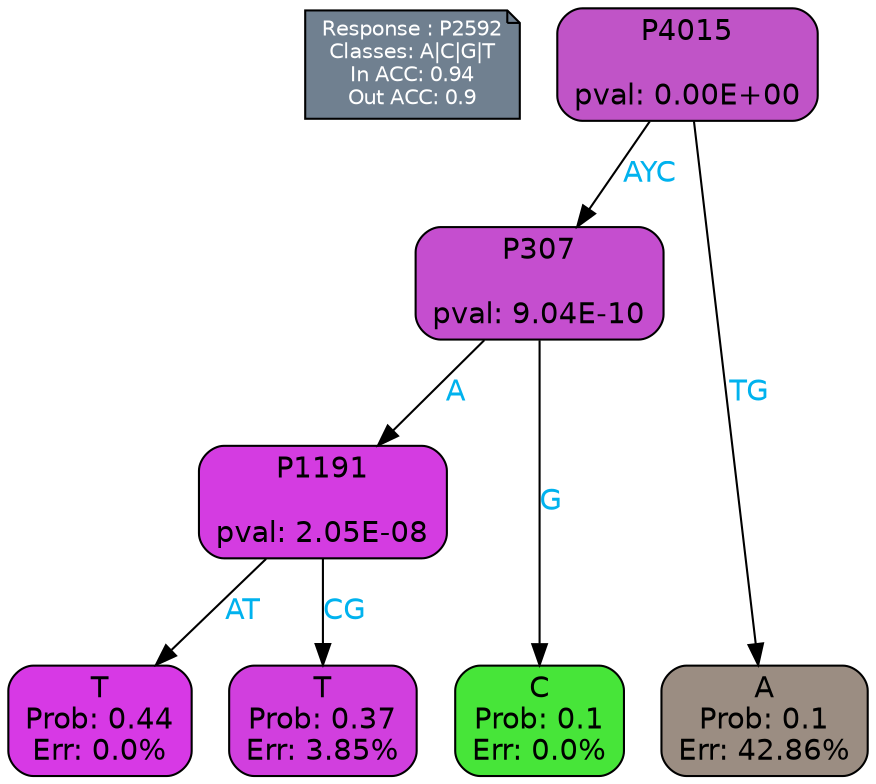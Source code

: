 digraph Tree {
node [shape=box, style="filled, rounded", color="black", fontname=helvetica] ;
graph [ranksep=equally, splines=polylines, bgcolor=transparent, dpi=600] ;
edge [fontname=helvetica] ;
LEGEND [label="Response : P2592
Classes: A|C|G|T
In ACC: 0.94
Out ACC: 0.9
",shape=note,align=left,style=filled,fillcolor="slategray",fontcolor="white",fontsize=10];1 [label="P4015

pval: 0.00E+00", fillcolor="#c054c7"] ;
2 [label="P307

pval: 9.04E-10", fillcolor="#c54ecf"] ;
3 [label="P1191

pval: 2.05E-08", fillcolor="#d43ce1"] ;
4 [label="T
Prob: 0.44
Err: 0.0%", fillcolor="#d739e5"] ;
5 [label="T
Prob: 0.37
Err: 3.85%", fillcolor="#d13fde"] ;
6 [label="C
Prob: 0.1
Err: 0.0%", fillcolor="#47e539"] ;
7 [label="A
Prob: 0.1
Err: 42.86%", fillcolor="#9b8d82"] ;
1 -> 2 [label="AYC",fontcolor=deepskyblue2] ;
1 -> 7 [label="TG",fontcolor=deepskyblue2] ;
2 -> 3 [label="A",fontcolor=deepskyblue2] ;
2 -> 6 [label="G",fontcolor=deepskyblue2] ;
3 -> 4 [label="AT",fontcolor=deepskyblue2] ;
3 -> 5 [label="CG",fontcolor=deepskyblue2] ;
{rank = same; 4;5;6;7;}{rank = same; LEGEND;1;}}